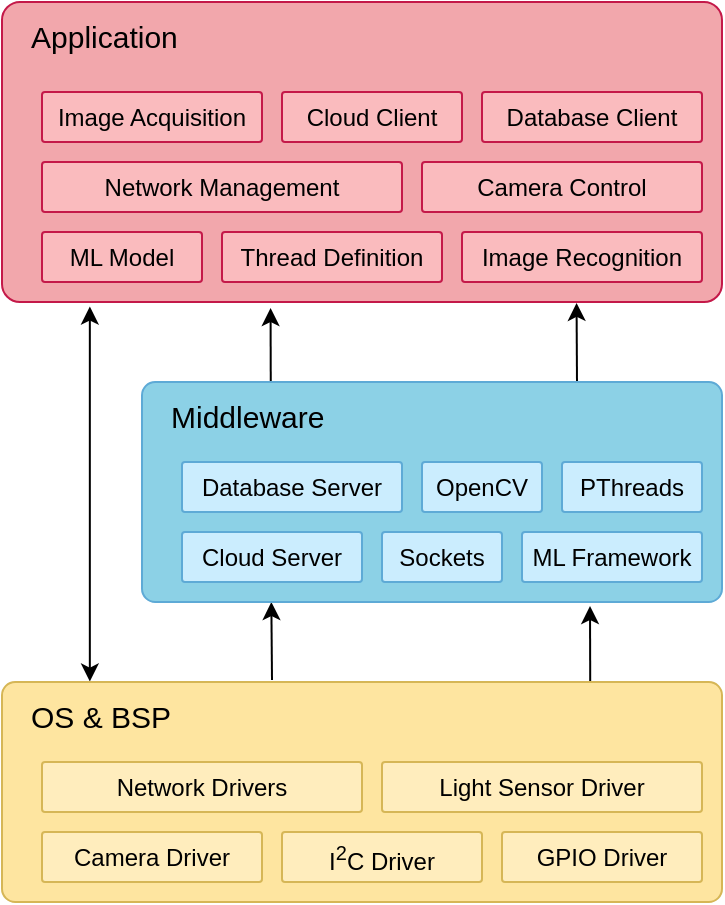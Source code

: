 <mxfile version="13.9.9" type="device"><diagram id="qN6EoS0N8l9AVSwzyX4t" name="Page-1"><mxGraphModel dx="511" dy="588" grid="1" gridSize="10" guides="1" tooltips="1" connect="1" arrows="1" fold="1" page="1" pageScale="1" pageWidth="827" pageHeight="1169" math="0" shadow="0"><root><mxCell id="0"/><mxCell id="1" parent="0"/><mxCell id="1tqsaje4ktqJ6J_PVw15-1" value="&amp;nbsp; &amp;nbsp;Application" style="rounded=1;whiteSpace=wrap;html=1;align=left;verticalAlign=top;arcSize=6;fontSize=15;spacingTop=2;fillColor=#F2A7AC;strokeColor=#C41949;" parent="1" vertex="1"><mxGeometry x="310" y="260" width="360" height="150" as="geometry"/></mxCell><mxCell id="1tqsaje4ktqJ6J_PVw15-2" style="rounded=0;orthogonalLoop=1;jettySize=auto;html=1;exitX=0.75;exitY=0;exitDx=0;exitDy=0;entryX=0.798;entryY=1.003;entryDx=0;entryDy=0;entryPerimeter=0;startArrow=none;startFill=0;fontSize=16;endArrow=classic;endFill=1;" parent="1" source="1tqsaje4ktqJ6J_PVw15-6" target="1tqsaje4ktqJ6J_PVw15-1" edge="1"><mxGeometry relative="1" as="geometry"/></mxCell><mxCell id="1tqsaje4ktqJ6J_PVw15-3" style="rounded=0;orthogonalLoop=1;jettySize=auto;html=1;exitX=0.222;exitY=0;exitDx=0;exitDy=0;entryX=0.373;entryY=1.02;entryDx=0;entryDy=0;entryPerimeter=0;startArrow=none;startFill=0;fontSize=16;endArrow=classic;endFill=1;exitPerimeter=0;" parent="1" source="1tqsaje4ktqJ6J_PVw15-6" target="1tqsaje4ktqJ6J_PVw15-1" edge="1"><mxGeometry relative="1" as="geometry"/></mxCell><mxCell id="1tqsaje4ktqJ6J_PVw15-4" style="rounded=0;orthogonalLoop=1;jettySize=auto;html=1;exitX=0.223;exitY=1;exitDx=0;exitDy=0;startArrow=classic;startFill=1;fontSize=16;endArrow=none;endFill=0;exitPerimeter=0;" parent="1" source="1tqsaje4ktqJ6J_PVw15-6" edge="1"><mxGeometry relative="1" as="geometry"><mxPoint x="445" y="599" as="targetPoint"/></mxGeometry></mxCell><mxCell id="1tqsaje4ktqJ6J_PVw15-5" style="rounded=0;orthogonalLoop=1;jettySize=auto;html=1;entryX=0.817;entryY=0.011;entryDx=0;entryDy=0;entryPerimeter=0;startArrow=classic;startFill=1;fontSize=16;endArrow=none;endFill=0;" parent="1" target="1tqsaje4ktqJ6J_PVw15-8" edge="1"><mxGeometry relative="1" as="geometry"><mxPoint x="604" y="562" as="sourcePoint"/></mxGeometry></mxCell><mxCell id="1tqsaje4ktqJ6J_PVw15-6" value="&amp;nbsp; &amp;nbsp;Middleware" style="rounded=1;whiteSpace=wrap;html=1;align=left;verticalAlign=top;arcSize=6;fontSize=15;spacingTop=2;strokeColor=#5EAAD6;fillColor=#8CD1E6;" parent="1" vertex="1"><mxGeometry x="380" y="450" width="290" height="110" as="geometry"/></mxCell><mxCell id="1tqsaje4ktqJ6J_PVw15-7" style="rounded=0;orthogonalLoop=1;jettySize=auto;html=1;entryX=0.122;entryY=1.015;entryDx=0;entryDy=0;entryPerimeter=0;exitX=0.122;exitY=-0.002;exitDx=0;exitDy=0;exitPerimeter=0;startArrow=classic;startFill=1;" parent="1" source="1tqsaje4ktqJ6J_PVw15-8" target="1tqsaje4ktqJ6J_PVw15-1" edge="1"><mxGeometry relative="1" as="geometry"><mxPoint x="320" y="590" as="sourcePoint"/><mxPoint x="340" y="400" as="targetPoint"/></mxGeometry></mxCell><mxCell id="1tqsaje4ktqJ6J_PVw15-8" value="&amp;nbsp; &amp;nbsp;OS &amp;amp; BSP" style="rounded=1;whiteSpace=wrap;html=1;align=left;verticalAlign=top;arcSize=6;fontSize=15;strokeColor=#d6b656;spacingTop=2;fillColor=#FEE5A0;" parent="1" vertex="1"><mxGeometry x="310" y="600" width="360" height="110" as="geometry"/></mxCell><mxCell id="1tqsaje4ktqJ6J_PVw15-9" value="Image Recognition" style="rounded=1;whiteSpace=wrap;html=1;align=center;verticalAlign=middle;arcSize=6;strokeColor=#C41949;fillColor=#FABBBE;" parent="1" vertex="1"><mxGeometry x="540" y="375" width="120" height="25" as="geometry"/></mxCell><mxCell id="1tqsaje4ktqJ6J_PVw15-10" value="Thread Definition" style="rounded=1;whiteSpace=wrap;html=1;align=center;verticalAlign=middle;arcSize=6;strokeColor=#C41949;fillColor=#FABBBE;" parent="1" vertex="1"><mxGeometry x="420" y="375" width="110" height="25" as="geometry"/></mxCell><mxCell id="1tqsaje4ktqJ6J_PVw15-11" value="Database Server" style="rounded=1;whiteSpace=wrap;html=1;align=center;verticalAlign=middle;arcSize=6;strokeColor=#5EAAD6;fillColor=#CBEDFE;" parent="1" vertex="1"><mxGeometry x="400" y="490" width="110" height="25" as="geometry"/></mxCell><mxCell id="1tqsaje4ktqJ6J_PVw15-12" value="PThreads" style="rounded=1;whiteSpace=wrap;html=1;align=center;verticalAlign=middle;arcSize=6;strokeColor=#5EAAD6;fillColor=#CBEDFE;" parent="1" vertex="1"><mxGeometry x="590" y="490" width="70" height="25" as="geometry"/></mxCell><mxCell id="1tqsaje4ktqJ6J_PVw15-14" value="Camera Driver" style="rounded=1;whiteSpace=wrap;html=1;align=center;verticalAlign=middle;arcSize=6;strokeColor=#d6b656;fillColor=#FFEDBD;" parent="1" vertex="1"><mxGeometry x="330" y="675" width="110" height="25" as="geometry"/></mxCell><mxCell id="1tqsaje4ktqJ6J_PVw15-16" value="I&lt;sup&gt;2&lt;/sup&gt;C Driver" style="rounded=1;whiteSpace=wrap;html=1;align=center;verticalAlign=middle;arcSize=6;strokeColor=#d6b656;fillColor=#FFEDBD;" parent="1" vertex="1"><mxGeometry x="450" y="675" width="100" height="25" as="geometry"/></mxCell><mxCell id="1tqsaje4ktqJ6J_PVw15-17" value="Sockets" style="rounded=1;whiteSpace=wrap;html=1;align=center;verticalAlign=middle;arcSize=6;strokeColor=#5EAAD6;fillColor=#CBEDFE;" parent="1" vertex="1"><mxGeometry x="500" y="525" width="60" height="25" as="geometry"/></mxCell><mxCell id="1tqsaje4ktqJ6J_PVw15-18" value="OpenCV" style="rounded=1;whiteSpace=wrap;html=1;align=center;verticalAlign=middle;arcSize=6;strokeColor=#5EAAD6;fillColor=#CBEDFE;" parent="1" vertex="1"><mxGeometry x="520" y="490" width="60" height="25" as="geometry"/></mxCell><mxCell id="1tqsaje4ktqJ6J_PVw15-19" value="Image Acquisition" style="rounded=1;whiteSpace=wrap;html=1;align=center;verticalAlign=middle;arcSize=6;strokeColor=#C41949;fillColor=#FABBBE;" parent="1" vertex="1"><mxGeometry x="330" y="305" width="110" height="25" as="geometry"/></mxCell><mxCell id="1tqsaje4ktqJ6J_PVw15-20" value="Camera Control" style="rounded=1;whiteSpace=wrap;html=1;align=center;verticalAlign=middle;arcSize=6;strokeColor=#C41949;fillColor=#FABBBE;" parent="1" vertex="1"><mxGeometry x="520" y="340" width="140" height="25" as="geometry"/></mxCell><mxCell id="1tqsaje4ktqJ6J_PVw15-21" value="Network Management" style="rounded=1;whiteSpace=wrap;html=1;align=center;verticalAlign=middle;arcSize=6;strokeColor=#C41949;fillColor=#FABBBE;" parent="1" vertex="1"><mxGeometry x="330" y="340" width="180" height="25" as="geometry"/></mxCell><mxCell id="1tqsaje4ktqJ6J_PVw15-22" value="ML Model" style="rounded=1;whiteSpace=wrap;html=1;align=center;verticalAlign=middle;arcSize=6;strokeColor=#C41949;fillColor=#FABBBE;" parent="1" vertex="1"><mxGeometry x="330" y="375" width="80" height="25" as="geometry"/></mxCell><mxCell id="1tqsaje4ktqJ6J_PVw15-23" value="ML Framework" style="rounded=1;whiteSpace=wrap;html=1;align=center;verticalAlign=middle;arcSize=6;strokeColor=#5EAAD6;fillColor=#CBEDFE;" parent="1" vertex="1"><mxGeometry x="570" y="525" width="90" height="25" as="geometry"/></mxCell><mxCell id="1tqsaje4ktqJ6J_PVw15-24" value="Cloud Server" style="rounded=1;whiteSpace=wrap;html=1;align=center;verticalAlign=middle;arcSize=6;strokeColor=#5EAAD6;fillColor=#CBEDFE;" parent="1" vertex="1"><mxGeometry x="400" y="525" width="90" height="25" as="geometry"/></mxCell><mxCell id="1tqsaje4ktqJ6J_PVw15-25" value="Database Client" style="rounded=1;whiteSpace=wrap;html=1;align=center;verticalAlign=middle;arcSize=6;strokeColor=#C41949;fillColor=#FABBBE;" parent="1" vertex="1"><mxGeometry x="550" y="305" width="110" height="25" as="geometry"/></mxCell><mxCell id="1tqsaje4ktqJ6J_PVw15-26" value="Cloud Client" style="rounded=1;whiteSpace=wrap;html=1;align=center;verticalAlign=middle;arcSize=6;strokeColor=#C41949;fillColor=#FABBBE;" parent="1" vertex="1"><mxGeometry x="450" y="305" width="90" height="25" as="geometry"/></mxCell><mxCell id="1tqsaje4ktqJ6J_PVw15-27" value="Light Sensor Driver" style="rounded=1;whiteSpace=wrap;html=1;align=center;verticalAlign=middle;arcSize=6;strokeColor=#d6b656;fillColor=#FFEDBD;" parent="1" vertex="1"><mxGeometry x="500" y="640" width="160" height="25" as="geometry"/></mxCell><mxCell id="1tqsaje4ktqJ6J_PVw15-28" value="Network Drivers" style="rounded=1;whiteSpace=wrap;html=1;align=center;verticalAlign=middle;arcSize=6;strokeColor=#d6b656;fillColor=#FFEDBD;" parent="1" vertex="1"><mxGeometry x="330" y="640" width="160" height="25" as="geometry"/></mxCell><mxCell id="1tqsaje4ktqJ6J_PVw15-30" value="GPIO Driver" style="rounded=1;whiteSpace=wrap;html=1;align=center;verticalAlign=middle;arcSize=6;strokeColor=#d6b656;fillColor=#FFEDBD;" parent="1" vertex="1"><mxGeometry x="560" y="675" width="100" height="25" as="geometry"/></mxCell></root></mxGraphModel></diagram></mxfile>